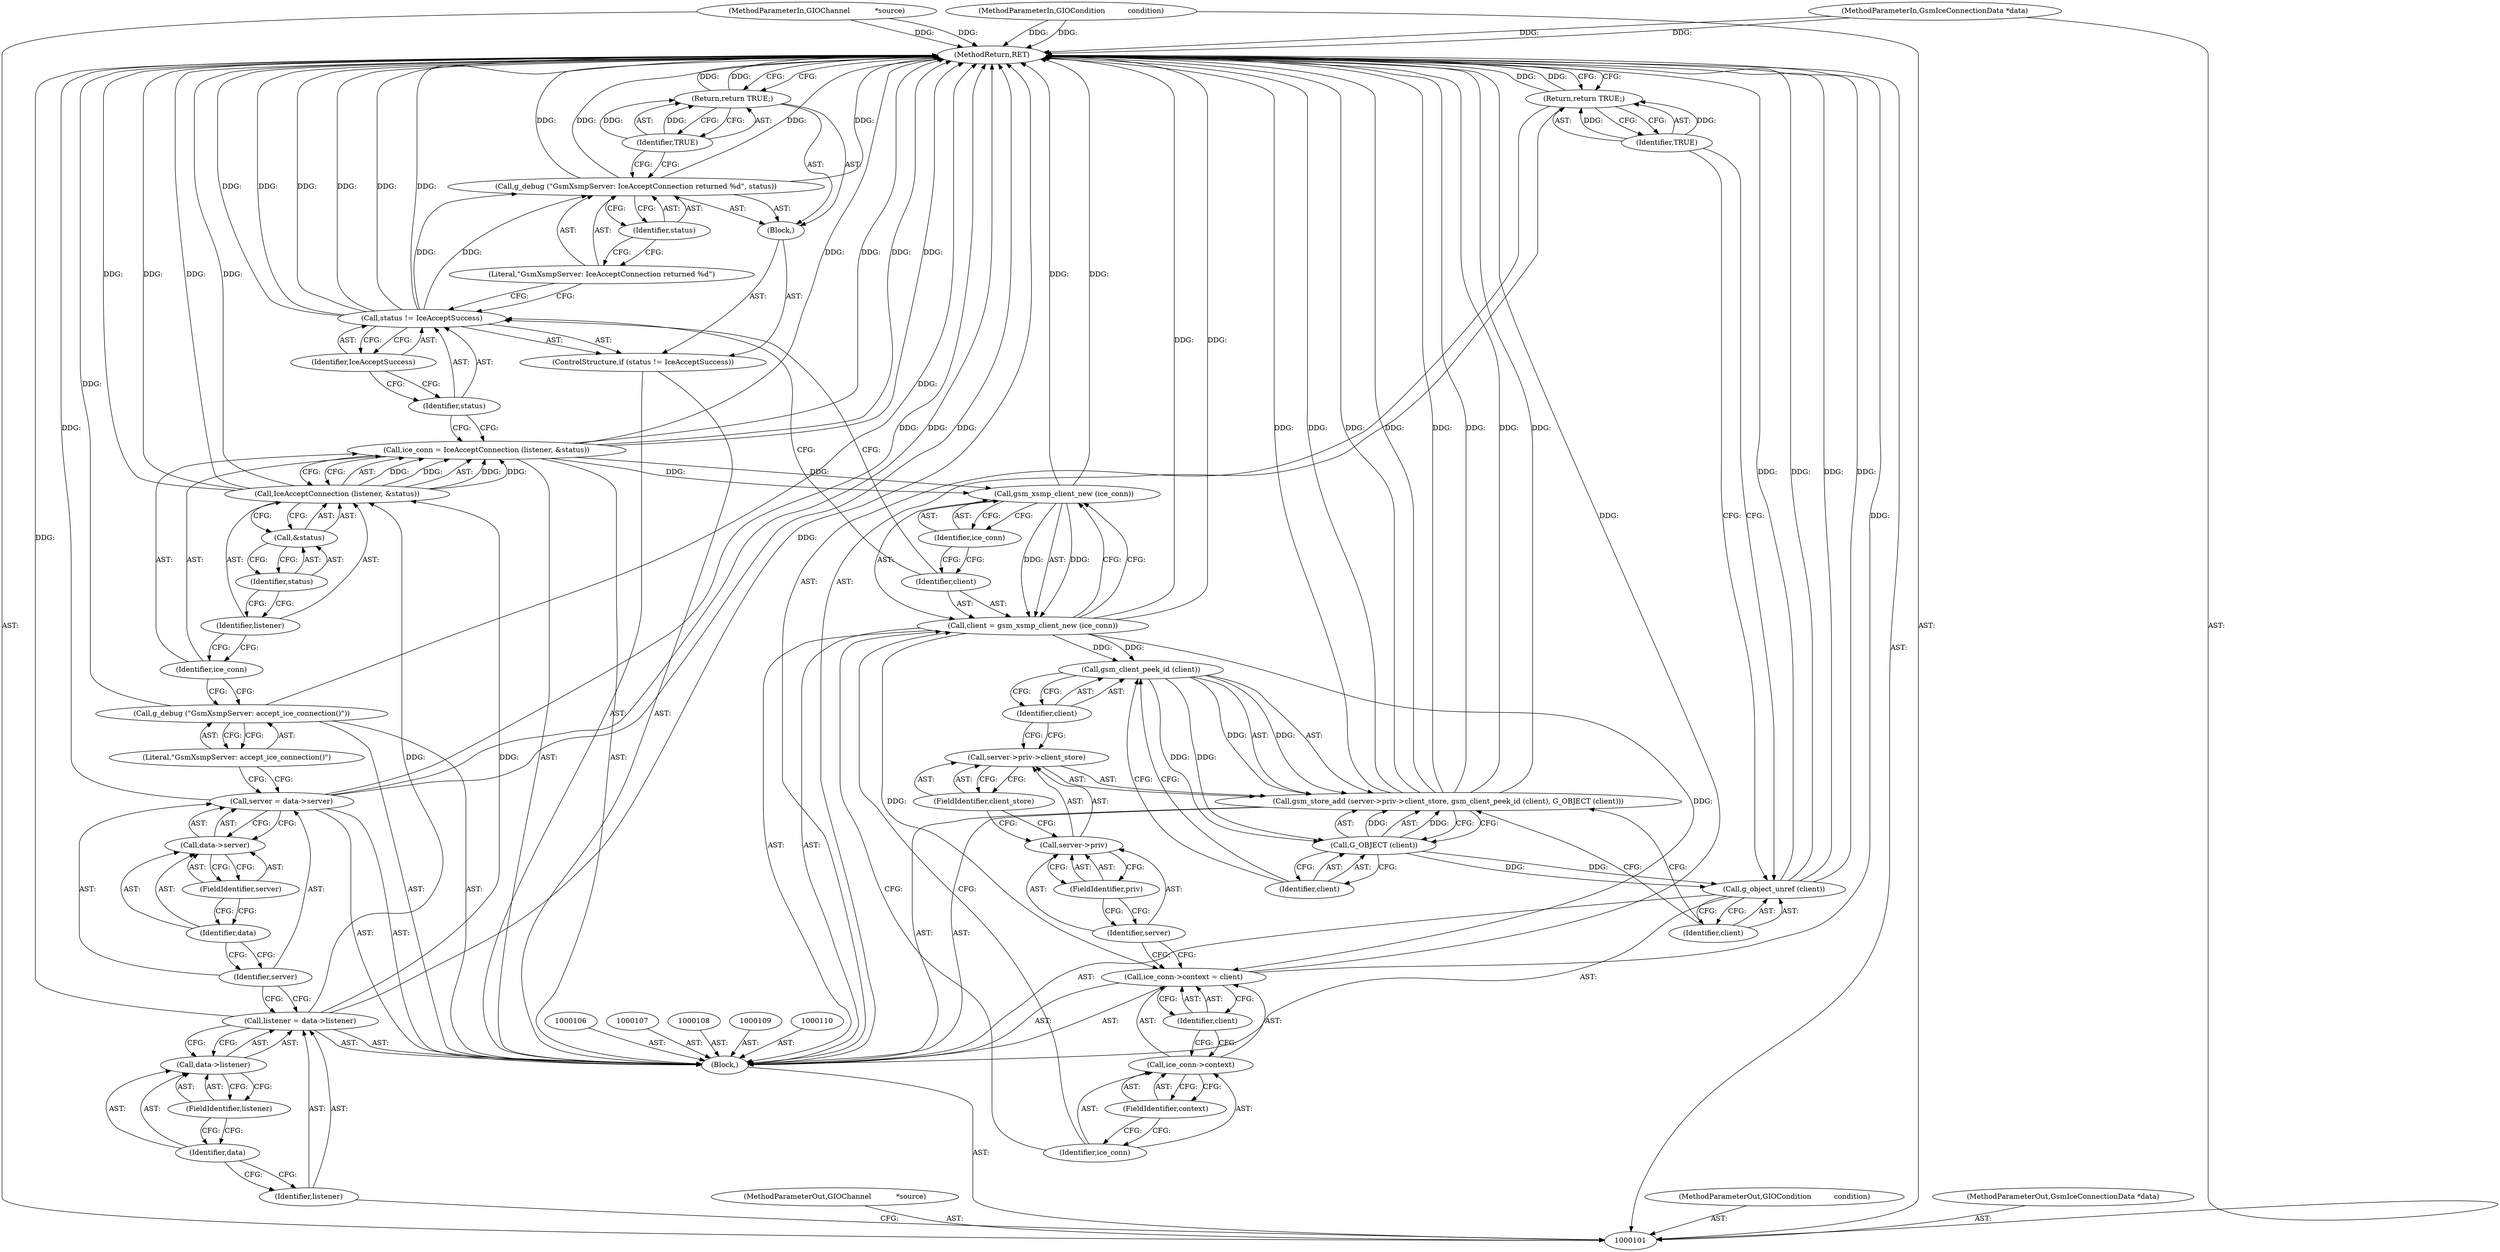 digraph "1_gnome-session_b0dc999e0b45355314616321dbb6cb71e729fc9d_3" {
"1000162" [label="(MethodReturn,RET)"];
"1000102" [label="(MethodParameterIn,GIOChannel           *source)"];
"1000227" [label="(MethodParameterOut,GIOChannel           *source)"];
"1000113" [label="(Call,data->listener)"];
"1000114" [label="(Identifier,data)"];
"1000115" [label="(FieldIdentifier,listener)"];
"1000111" [label="(Call,listener = data->listener)"];
"1000112" [label="(Identifier,listener)"];
"1000118" [label="(Call,data->server)"];
"1000119" [label="(Identifier,data)"];
"1000120" [label="(FieldIdentifier,server)"];
"1000116" [label="(Call,server = data->server)"];
"1000117" [label="(Identifier,server)"];
"1000122" [label="(Literal,\"GsmXsmpServer: accept_ice_connection()\")"];
"1000121" [label="(Call,g_debug (\"GsmXsmpServer: accept_ice_connection()\"))"];
"1000125" [label="(Call,IceAcceptConnection (listener, &status))"];
"1000126" [label="(Identifier,listener)"];
"1000127" [label="(Call,&status)"];
"1000128" [label="(Identifier,status)"];
"1000123" [label="(Call,ice_conn = IceAcceptConnection (listener, &status))"];
"1000124" [label="(Identifier,ice_conn)"];
"1000130" [label="(Call,status != IceAcceptSuccess)"];
"1000131" [label="(Identifier,status)"];
"1000132" [label="(Identifier,IceAcceptSuccess)"];
"1000133" [label="(Block,)"];
"1000129" [label="(ControlStructure,if (status != IceAcceptSuccess))"];
"1000134" [label="(Call,g_debug (\"GsmXsmpServer: IceAcceptConnection returned %d\", status))"];
"1000135" [label="(Literal,\"GsmXsmpServer: IceAcceptConnection returned %d\")"];
"1000136" [label="(Identifier,status)"];
"1000137" [label="(Return,return TRUE;)"];
"1000138" [label="(Identifier,TRUE)"];
"1000103" [label="(MethodParameterIn,GIOCondition          condition)"];
"1000228" [label="(MethodParameterOut,GIOCondition          condition)"];
"1000141" [label="(Call,gsm_xsmp_client_new (ice_conn))"];
"1000142" [label="(Identifier,ice_conn)"];
"1000139" [label="(Call,client = gsm_xsmp_client_new (ice_conn))"];
"1000140" [label="(Identifier,client)"];
"1000146" [label="(FieldIdentifier,context)"];
"1000147" [label="(Identifier,client)"];
"1000143" [label="(Call,ice_conn->context = client)"];
"1000144" [label="(Call,ice_conn->context)"];
"1000145" [label="(Identifier,ice_conn)"];
"1000149" [label="(Call,server->priv->client_store)"];
"1000150" [label="(Call,server->priv)"];
"1000151" [label="(Identifier,server)"];
"1000152" [label="(FieldIdentifier,priv)"];
"1000153" [label="(FieldIdentifier,client_store)"];
"1000154" [label="(Call,gsm_client_peek_id (client))"];
"1000155" [label="(Identifier,client)"];
"1000148" [label="(Call,gsm_store_add (server->priv->client_store, gsm_client_peek_id (client), G_OBJECT (client)))"];
"1000156" [label="(Call,G_OBJECT (client))"];
"1000157" [label="(Identifier,client)"];
"1000159" [label="(Identifier,client)"];
"1000158" [label="(Call,g_object_unref (client))"];
"1000161" [label="(Identifier,TRUE)"];
"1000160" [label="(Return,return TRUE;)"];
"1000104" [label="(MethodParameterIn,GsmIceConnectionData *data)"];
"1000229" [label="(MethodParameterOut,GsmIceConnectionData *data)"];
"1000105" [label="(Block,)"];
"1000162" -> "1000101"  [label="AST: "];
"1000162" -> "1000137"  [label="CFG: "];
"1000162" -> "1000160"  [label="CFG: "];
"1000141" -> "1000162"  [label="DDG: "];
"1000123" -> "1000162"  [label="DDG: "];
"1000123" -> "1000162"  [label="DDG: "];
"1000104" -> "1000162"  [label="DDG: "];
"1000121" -> "1000162"  [label="DDG: "];
"1000125" -> "1000162"  [label="DDG: "];
"1000125" -> "1000162"  [label="DDG: "];
"1000116" -> "1000162"  [label="DDG: "];
"1000116" -> "1000162"  [label="DDG: "];
"1000102" -> "1000162"  [label="DDG: "];
"1000148" -> "1000162"  [label="DDG: "];
"1000148" -> "1000162"  [label="DDG: "];
"1000148" -> "1000162"  [label="DDG: "];
"1000148" -> "1000162"  [label="DDG: "];
"1000111" -> "1000162"  [label="DDG: "];
"1000158" -> "1000162"  [label="DDG: "];
"1000158" -> "1000162"  [label="DDG: "];
"1000130" -> "1000162"  [label="DDG: "];
"1000130" -> "1000162"  [label="DDG: "];
"1000130" -> "1000162"  [label="DDG: "];
"1000139" -> "1000162"  [label="DDG: "];
"1000143" -> "1000162"  [label="DDG: "];
"1000134" -> "1000162"  [label="DDG: "];
"1000134" -> "1000162"  [label="DDG: "];
"1000103" -> "1000162"  [label="DDG: "];
"1000137" -> "1000162"  [label="DDG: "];
"1000160" -> "1000162"  [label="DDG: "];
"1000102" -> "1000101"  [label="AST: "];
"1000102" -> "1000162"  [label="DDG: "];
"1000227" -> "1000101"  [label="AST: "];
"1000113" -> "1000111"  [label="AST: "];
"1000113" -> "1000115"  [label="CFG: "];
"1000114" -> "1000113"  [label="AST: "];
"1000115" -> "1000113"  [label="AST: "];
"1000111" -> "1000113"  [label="CFG: "];
"1000114" -> "1000113"  [label="AST: "];
"1000114" -> "1000112"  [label="CFG: "];
"1000115" -> "1000114"  [label="CFG: "];
"1000115" -> "1000113"  [label="AST: "];
"1000115" -> "1000114"  [label="CFG: "];
"1000113" -> "1000115"  [label="CFG: "];
"1000111" -> "1000105"  [label="AST: "];
"1000111" -> "1000113"  [label="CFG: "];
"1000112" -> "1000111"  [label="AST: "];
"1000113" -> "1000111"  [label="AST: "];
"1000117" -> "1000111"  [label="CFG: "];
"1000111" -> "1000162"  [label="DDG: "];
"1000111" -> "1000125"  [label="DDG: "];
"1000112" -> "1000111"  [label="AST: "];
"1000112" -> "1000101"  [label="CFG: "];
"1000114" -> "1000112"  [label="CFG: "];
"1000118" -> "1000116"  [label="AST: "];
"1000118" -> "1000120"  [label="CFG: "];
"1000119" -> "1000118"  [label="AST: "];
"1000120" -> "1000118"  [label="AST: "];
"1000116" -> "1000118"  [label="CFG: "];
"1000119" -> "1000118"  [label="AST: "];
"1000119" -> "1000117"  [label="CFG: "];
"1000120" -> "1000119"  [label="CFG: "];
"1000120" -> "1000118"  [label="AST: "];
"1000120" -> "1000119"  [label="CFG: "];
"1000118" -> "1000120"  [label="CFG: "];
"1000116" -> "1000105"  [label="AST: "];
"1000116" -> "1000118"  [label="CFG: "];
"1000117" -> "1000116"  [label="AST: "];
"1000118" -> "1000116"  [label="AST: "];
"1000122" -> "1000116"  [label="CFG: "];
"1000116" -> "1000162"  [label="DDG: "];
"1000116" -> "1000162"  [label="DDG: "];
"1000117" -> "1000116"  [label="AST: "];
"1000117" -> "1000111"  [label="CFG: "];
"1000119" -> "1000117"  [label="CFG: "];
"1000122" -> "1000121"  [label="AST: "];
"1000122" -> "1000116"  [label="CFG: "];
"1000121" -> "1000122"  [label="CFG: "];
"1000121" -> "1000105"  [label="AST: "];
"1000121" -> "1000122"  [label="CFG: "];
"1000122" -> "1000121"  [label="AST: "];
"1000124" -> "1000121"  [label="CFG: "];
"1000121" -> "1000162"  [label="DDG: "];
"1000125" -> "1000123"  [label="AST: "];
"1000125" -> "1000127"  [label="CFG: "];
"1000126" -> "1000125"  [label="AST: "];
"1000127" -> "1000125"  [label="AST: "];
"1000123" -> "1000125"  [label="CFG: "];
"1000125" -> "1000162"  [label="DDG: "];
"1000125" -> "1000162"  [label="DDG: "];
"1000125" -> "1000123"  [label="DDG: "];
"1000125" -> "1000123"  [label="DDG: "];
"1000111" -> "1000125"  [label="DDG: "];
"1000126" -> "1000125"  [label="AST: "];
"1000126" -> "1000124"  [label="CFG: "];
"1000128" -> "1000126"  [label="CFG: "];
"1000127" -> "1000125"  [label="AST: "];
"1000127" -> "1000128"  [label="CFG: "];
"1000128" -> "1000127"  [label="AST: "];
"1000125" -> "1000127"  [label="CFG: "];
"1000128" -> "1000127"  [label="AST: "];
"1000128" -> "1000126"  [label="CFG: "];
"1000127" -> "1000128"  [label="CFG: "];
"1000123" -> "1000105"  [label="AST: "];
"1000123" -> "1000125"  [label="CFG: "];
"1000124" -> "1000123"  [label="AST: "];
"1000125" -> "1000123"  [label="AST: "];
"1000131" -> "1000123"  [label="CFG: "];
"1000123" -> "1000162"  [label="DDG: "];
"1000123" -> "1000162"  [label="DDG: "];
"1000125" -> "1000123"  [label="DDG: "];
"1000125" -> "1000123"  [label="DDG: "];
"1000123" -> "1000141"  [label="DDG: "];
"1000124" -> "1000123"  [label="AST: "];
"1000124" -> "1000121"  [label="CFG: "];
"1000126" -> "1000124"  [label="CFG: "];
"1000130" -> "1000129"  [label="AST: "];
"1000130" -> "1000132"  [label="CFG: "];
"1000131" -> "1000130"  [label="AST: "];
"1000132" -> "1000130"  [label="AST: "];
"1000135" -> "1000130"  [label="CFG: "];
"1000140" -> "1000130"  [label="CFG: "];
"1000130" -> "1000162"  [label="DDG: "];
"1000130" -> "1000162"  [label="DDG: "];
"1000130" -> "1000162"  [label="DDG: "];
"1000130" -> "1000134"  [label="DDG: "];
"1000131" -> "1000130"  [label="AST: "];
"1000131" -> "1000123"  [label="CFG: "];
"1000132" -> "1000131"  [label="CFG: "];
"1000132" -> "1000130"  [label="AST: "];
"1000132" -> "1000131"  [label="CFG: "];
"1000130" -> "1000132"  [label="CFG: "];
"1000133" -> "1000129"  [label="AST: "];
"1000134" -> "1000133"  [label="AST: "];
"1000137" -> "1000133"  [label="AST: "];
"1000129" -> "1000105"  [label="AST: "];
"1000130" -> "1000129"  [label="AST: "];
"1000133" -> "1000129"  [label="AST: "];
"1000134" -> "1000133"  [label="AST: "];
"1000134" -> "1000136"  [label="CFG: "];
"1000135" -> "1000134"  [label="AST: "];
"1000136" -> "1000134"  [label="AST: "];
"1000138" -> "1000134"  [label="CFG: "];
"1000134" -> "1000162"  [label="DDG: "];
"1000134" -> "1000162"  [label="DDG: "];
"1000130" -> "1000134"  [label="DDG: "];
"1000135" -> "1000134"  [label="AST: "];
"1000135" -> "1000130"  [label="CFG: "];
"1000136" -> "1000135"  [label="CFG: "];
"1000136" -> "1000134"  [label="AST: "];
"1000136" -> "1000135"  [label="CFG: "];
"1000134" -> "1000136"  [label="CFG: "];
"1000137" -> "1000133"  [label="AST: "];
"1000137" -> "1000138"  [label="CFG: "];
"1000138" -> "1000137"  [label="AST: "];
"1000162" -> "1000137"  [label="CFG: "];
"1000137" -> "1000162"  [label="DDG: "];
"1000138" -> "1000137"  [label="DDG: "];
"1000138" -> "1000137"  [label="AST: "];
"1000138" -> "1000134"  [label="CFG: "];
"1000137" -> "1000138"  [label="CFG: "];
"1000138" -> "1000137"  [label="DDG: "];
"1000103" -> "1000101"  [label="AST: "];
"1000103" -> "1000162"  [label="DDG: "];
"1000228" -> "1000101"  [label="AST: "];
"1000141" -> "1000139"  [label="AST: "];
"1000141" -> "1000142"  [label="CFG: "];
"1000142" -> "1000141"  [label="AST: "];
"1000139" -> "1000141"  [label="CFG: "];
"1000141" -> "1000162"  [label="DDG: "];
"1000141" -> "1000139"  [label="DDG: "];
"1000123" -> "1000141"  [label="DDG: "];
"1000142" -> "1000141"  [label="AST: "];
"1000142" -> "1000140"  [label="CFG: "];
"1000141" -> "1000142"  [label="CFG: "];
"1000139" -> "1000105"  [label="AST: "];
"1000139" -> "1000141"  [label="CFG: "];
"1000140" -> "1000139"  [label="AST: "];
"1000141" -> "1000139"  [label="AST: "];
"1000145" -> "1000139"  [label="CFG: "];
"1000139" -> "1000162"  [label="DDG: "];
"1000141" -> "1000139"  [label="DDG: "];
"1000139" -> "1000143"  [label="DDG: "];
"1000139" -> "1000154"  [label="DDG: "];
"1000140" -> "1000139"  [label="AST: "];
"1000140" -> "1000130"  [label="CFG: "];
"1000142" -> "1000140"  [label="CFG: "];
"1000146" -> "1000144"  [label="AST: "];
"1000146" -> "1000145"  [label="CFG: "];
"1000144" -> "1000146"  [label="CFG: "];
"1000147" -> "1000143"  [label="AST: "];
"1000147" -> "1000144"  [label="CFG: "];
"1000143" -> "1000147"  [label="CFG: "];
"1000143" -> "1000105"  [label="AST: "];
"1000143" -> "1000147"  [label="CFG: "];
"1000144" -> "1000143"  [label="AST: "];
"1000147" -> "1000143"  [label="AST: "];
"1000151" -> "1000143"  [label="CFG: "];
"1000143" -> "1000162"  [label="DDG: "];
"1000139" -> "1000143"  [label="DDG: "];
"1000144" -> "1000143"  [label="AST: "];
"1000144" -> "1000146"  [label="CFG: "];
"1000145" -> "1000144"  [label="AST: "];
"1000146" -> "1000144"  [label="AST: "];
"1000147" -> "1000144"  [label="CFG: "];
"1000145" -> "1000144"  [label="AST: "];
"1000145" -> "1000139"  [label="CFG: "];
"1000146" -> "1000145"  [label="CFG: "];
"1000149" -> "1000148"  [label="AST: "];
"1000149" -> "1000153"  [label="CFG: "];
"1000150" -> "1000149"  [label="AST: "];
"1000153" -> "1000149"  [label="AST: "];
"1000155" -> "1000149"  [label="CFG: "];
"1000150" -> "1000149"  [label="AST: "];
"1000150" -> "1000152"  [label="CFG: "];
"1000151" -> "1000150"  [label="AST: "];
"1000152" -> "1000150"  [label="AST: "];
"1000153" -> "1000150"  [label="CFG: "];
"1000151" -> "1000150"  [label="AST: "];
"1000151" -> "1000143"  [label="CFG: "];
"1000152" -> "1000151"  [label="CFG: "];
"1000152" -> "1000150"  [label="AST: "];
"1000152" -> "1000151"  [label="CFG: "];
"1000150" -> "1000152"  [label="CFG: "];
"1000153" -> "1000149"  [label="AST: "];
"1000153" -> "1000150"  [label="CFG: "];
"1000149" -> "1000153"  [label="CFG: "];
"1000154" -> "1000148"  [label="AST: "];
"1000154" -> "1000155"  [label="CFG: "];
"1000155" -> "1000154"  [label="AST: "];
"1000157" -> "1000154"  [label="CFG: "];
"1000154" -> "1000148"  [label="DDG: "];
"1000139" -> "1000154"  [label="DDG: "];
"1000154" -> "1000156"  [label="DDG: "];
"1000155" -> "1000154"  [label="AST: "];
"1000155" -> "1000149"  [label="CFG: "];
"1000154" -> "1000155"  [label="CFG: "];
"1000148" -> "1000105"  [label="AST: "];
"1000148" -> "1000156"  [label="CFG: "];
"1000149" -> "1000148"  [label="AST: "];
"1000154" -> "1000148"  [label="AST: "];
"1000156" -> "1000148"  [label="AST: "];
"1000159" -> "1000148"  [label="CFG: "];
"1000148" -> "1000162"  [label="DDG: "];
"1000148" -> "1000162"  [label="DDG: "];
"1000148" -> "1000162"  [label="DDG: "];
"1000148" -> "1000162"  [label="DDG: "];
"1000154" -> "1000148"  [label="DDG: "];
"1000156" -> "1000148"  [label="DDG: "];
"1000156" -> "1000148"  [label="AST: "];
"1000156" -> "1000157"  [label="CFG: "];
"1000157" -> "1000156"  [label="AST: "];
"1000148" -> "1000156"  [label="CFG: "];
"1000156" -> "1000148"  [label="DDG: "];
"1000154" -> "1000156"  [label="DDG: "];
"1000156" -> "1000158"  [label="DDG: "];
"1000157" -> "1000156"  [label="AST: "];
"1000157" -> "1000154"  [label="CFG: "];
"1000156" -> "1000157"  [label="CFG: "];
"1000159" -> "1000158"  [label="AST: "];
"1000159" -> "1000148"  [label="CFG: "];
"1000158" -> "1000159"  [label="CFG: "];
"1000158" -> "1000105"  [label="AST: "];
"1000158" -> "1000159"  [label="CFG: "];
"1000159" -> "1000158"  [label="AST: "];
"1000161" -> "1000158"  [label="CFG: "];
"1000158" -> "1000162"  [label="DDG: "];
"1000158" -> "1000162"  [label="DDG: "];
"1000156" -> "1000158"  [label="DDG: "];
"1000161" -> "1000160"  [label="AST: "];
"1000161" -> "1000158"  [label="CFG: "];
"1000160" -> "1000161"  [label="CFG: "];
"1000161" -> "1000160"  [label="DDG: "];
"1000160" -> "1000105"  [label="AST: "];
"1000160" -> "1000161"  [label="CFG: "];
"1000161" -> "1000160"  [label="AST: "];
"1000162" -> "1000160"  [label="CFG: "];
"1000160" -> "1000162"  [label="DDG: "];
"1000161" -> "1000160"  [label="DDG: "];
"1000104" -> "1000101"  [label="AST: "];
"1000104" -> "1000162"  [label="DDG: "];
"1000229" -> "1000101"  [label="AST: "];
"1000105" -> "1000101"  [label="AST: "];
"1000106" -> "1000105"  [label="AST: "];
"1000107" -> "1000105"  [label="AST: "];
"1000108" -> "1000105"  [label="AST: "];
"1000109" -> "1000105"  [label="AST: "];
"1000110" -> "1000105"  [label="AST: "];
"1000111" -> "1000105"  [label="AST: "];
"1000116" -> "1000105"  [label="AST: "];
"1000121" -> "1000105"  [label="AST: "];
"1000123" -> "1000105"  [label="AST: "];
"1000129" -> "1000105"  [label="AST: "];
"1000139" -> "1000105"  [label="AST: "];
"1000143" -> "1000105"  [label="AST: "];
"1000148" -> "1000105"  [label="AST: "];
"1000158" -> "1000105"  [label="AST: "];
"1000160" -> "1000105"  [label="AST: "];
}
